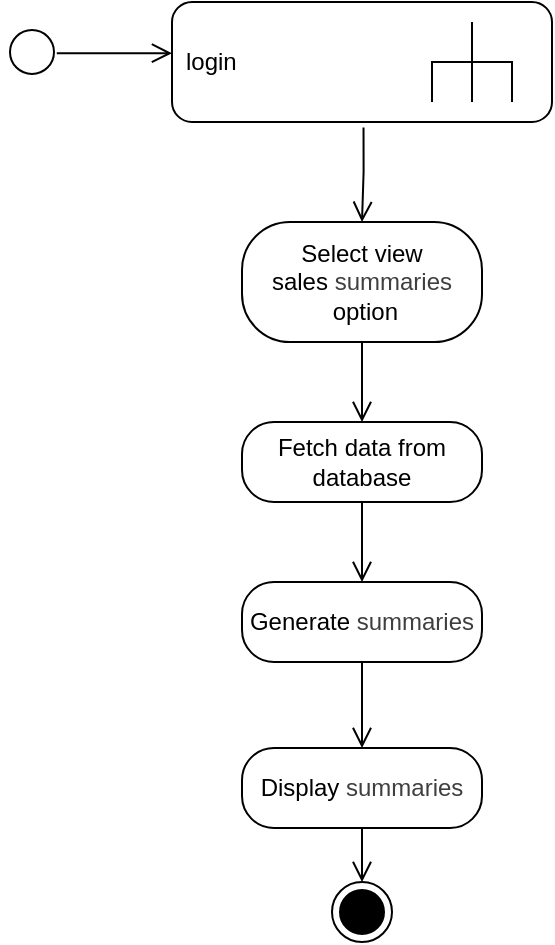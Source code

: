 <mxfile>
    <diagram name="Page-1" id="e7e014a7-5840-1c2e-5031-d8a46d1fe8dd">
        <mxGraphModel dx="437" dy="269" grid="1" gridSize="10" guides="1" tooltips="1" connect="1" arrows="1" fold="1" page="1" pageScale="1" pageWidth="1169" pageHeight="826" background="none" math="0" shadow="0">
            <root>
                <mxCell id="0"/>
                <mxCell id="1" parent="0"/>
                <mxCell id="hQxuQb7kFQIrsYpKP3EI-41" value="" style="ellipse;html=1;shape=startState;labelBackgroundColor=none;" parent="1" vertex="1">
                    <mxGeometry x="220" y="30" width="30" height="30" as="geometry"/>
                </mxCell>
                <mxCell id="hQxuQb7kFQIrsYpKP3EI-42" value="" style="edgeStyle=orthogonalEdgeStyle;html=1;verticalAlign=bottom;endArrow=open;endSize=8;rounded=0;labelBackgroundColor=none;fontColor=default;exitX=0.913;exitY=0.52;exitDx=0;exitDy=0;entryX=0;entryY=0.427;entryDx=0;entryDy=0;entryPerimeter=0;exitPerimeter=0;" parent="1" source="hQxuQb7kFQIrsYpKP3EI-41" edge="1" target="hQxuQb7kFQIrsYpKP3EI-43">
                    <mxGeometry relative="1" as="geometry">
                        <mxPoint x="115" y="110" as="targetPoint"/>
                    </mxGeometry>
                </mxCell>
                <mxCell id="hQxuQb7kFQIrsYpKP3EI-43" value="login" style="shape=mxgraph.uml25.behaviorAction;html=1;rounded=1;absoluteArcSize=1;arcSize=10;align=left;spacingLeft=5;whiteSpace=wrap;labelBackgroundColor=none;" parent="1" vertex="1">
                    <mxGeometry x="305" y="20" width="190" height="60" as="geometry"/>
                </mxCell>
                <mxCell id="hQxuQb7kFQIrsYpKP3EI-44" value="" style="edgeStyle=orthogonalEdgeStyle;html=1;verticalAlign=bottom;endArrow=open;endSize=8;rounded=0;exitX=0.504;exitY=1.045;exitDx=0;exitDy=0;exitPerimeter=0;labelBackgroundColor=none;fontColor=default;entryX=0.5;entryY=0;entryDx=0;entryDy=0;" parent="1" source="hQxuQb7kFQIrsYpKP3EI-43" edge="1" target="hQxuQb7kFQIrsYpKP3EI-45">
                    <mxGeometry relative="1" as="geometry">
                        <mxPoint x="340" y="138" as="targetPoint"/>
                        <mxPoint x="290" y="110" as="sourcePoint"/>
                    </mxGeometry>
                </mxCell>
                <mxCell id="hQxuQb7kFQIrsYpKP3EI-45" value="Select view sales&amp;nbsp;&lt;span style=&quot;color: rgb(63, 63, 63);&quot;&gt;summaries&lt;/span&gt;&lt;div&gt;&amp;nbsp;option&lt;/div&gt;" style="rounded=1;whiteSpace=wrap;html=1;arcSize=40;labelBackgroundColor=none;" parent="1" vertex="1">
                    <mxGeometry x="340" y="130" width="120" height="60" as="geometry"/>
                </mxCell>
                <mxCell id="hQxuQb7kFQIrsYpKP3EI-46" value="" style="edgeStyle=orthogonalEdgeStyle;html=1;verticalAlign=bottom;endArrow=open;endSize=8;rounded=0;entryX=0.5;entryY=0;entryDx=0;entryDy=0;labelBackgroundColor=none;fontColor=default;" parent="1" source="hQxuQb7kFQIrsYpKP3EI-45" edge="1">
                    <mxGeometry relative="1" as="geometry">
                        <mxPoint x="400" y="230" as="targetPoint"/>
                    </mxGeometry>
                </mxCell>
                <mxCell id="hQxuQb7kFQIrsYpKP3EI-59" value="Fetch data from database" style="rounded=1;whiteSpace=wrap;html=1;arcSize=40;labelBackgroundColor=none;" parent="1" vertex="1">
                    <mxGeometry x="340" y="230" width="120" height="40" as="geometry"/>
                </mxCell>
                <mxCell id="hQxuQb7kFQIrsYpKP3EI-60" value="" style="edgeStyle=orthogonalEdgeStyle;html=1;verticalAlign=bottom;endArrow=open;endSize=8;rounded=0;labelBackgroundColor=none;fontColor=default;entryX=0.5;entryY=0;entryDx=0;entryDy=0;" parent="1" source="hQxuQb7kFQIrsYpKP3EI-59" edge="1" target="hQxuQb7kFQIrsYpKP3EI-61">
                    <mxGeometry relative="1" as="geometry">
                        <mxPoint x="400" y="300" as="targetPoint"/>
                    </mxGeometry>
                </mxCell>
                <mxCell id="hQxuQb7kFQIrsYpKP3EI-61" value="Generate&amp;nbsp;&lt;span style=&quot;color: rgb(63, 63, 63);&quot;&gt;summaries&lt;/span&gt;" style="rounded=1;whiteSpace=wrap;html=1;arcSize=40;labelBackgroundColor=none;" parent="1" vertex="1">
                    <mxGeometry x="340" y="310" width="120" height="40" as="geometry"/>
                </mxCell>
                <mxCell id="hQxuQb7kFQIrsYpKP3EI-62" value="" style="edgeStyle=orthogonalEdgeStyle;html=1;verticalAlign=bottom;endArrow=open;endSize=8;rounded=0;labelBackgroundColor=none;fontColor=default;entryX=0.5;entryY=0;entryDx=0;entryDy=0;" parent="1" source="hQxuQb7kFQIrsYpKP3EI-61" edge="1" target="hQxuQb7kFQIrsYpKP3EI-63">
                    <mxGeometry relative="1" as="geometry">
                        <mxPoint x="400" y="380" as="targetPoint"/>
                    </mxGeometry>
                </mxCell>
                <mxCell id="hQxuQb7kFQIrsYpKP3EI-63" value="Display&amp;nbsp;&lt;span style=&quot;color: rgb(63, 63, 63);&quot;&gt;summaries&lt;/span&gt;" style="rounded=1;whiteSpace=wrap;html=1;arcSize=40;labelBackgroundColor=none;" parent="1" vertex="1">
                    <mxGeometry x="340" y="393" width="120" height="40" as="geometry"/>
                </mxCell>
                <mxCell id="hQxuQb7kFQIrsYpKP3EI-64" value="" style="edgeStyle=orthogonalEdgeStyle;html=1;verticalAlign=bottom;endArrow=open;endSize=8;rounded=0;labelBackgroundColor=none;fontColor=default;entryX=0.5;entryY=0;entryDx=0;entryDy=0;" parent="1" source="hQxuQb7kFQIrsYpKP3EI-63" edge="1" target="2">
                    <mxGeometry relative="1" as="geometry">
                        <mxPoint x="400" y="470" as="targetPoint"/>
                    </mxGeometry>
                </mxCell>
                <mxCell id="2" value="" style="ellipse;html=1;shape=endState;fillColor=strokeColor;" vertex="1" parent="1">
                    <mxGeometry x="385" y="460" width="30" height="30" as="geometry"/>
                </mxCell>
            </root>
        </mxGraphModel>
    </diagram>
</mxfile>